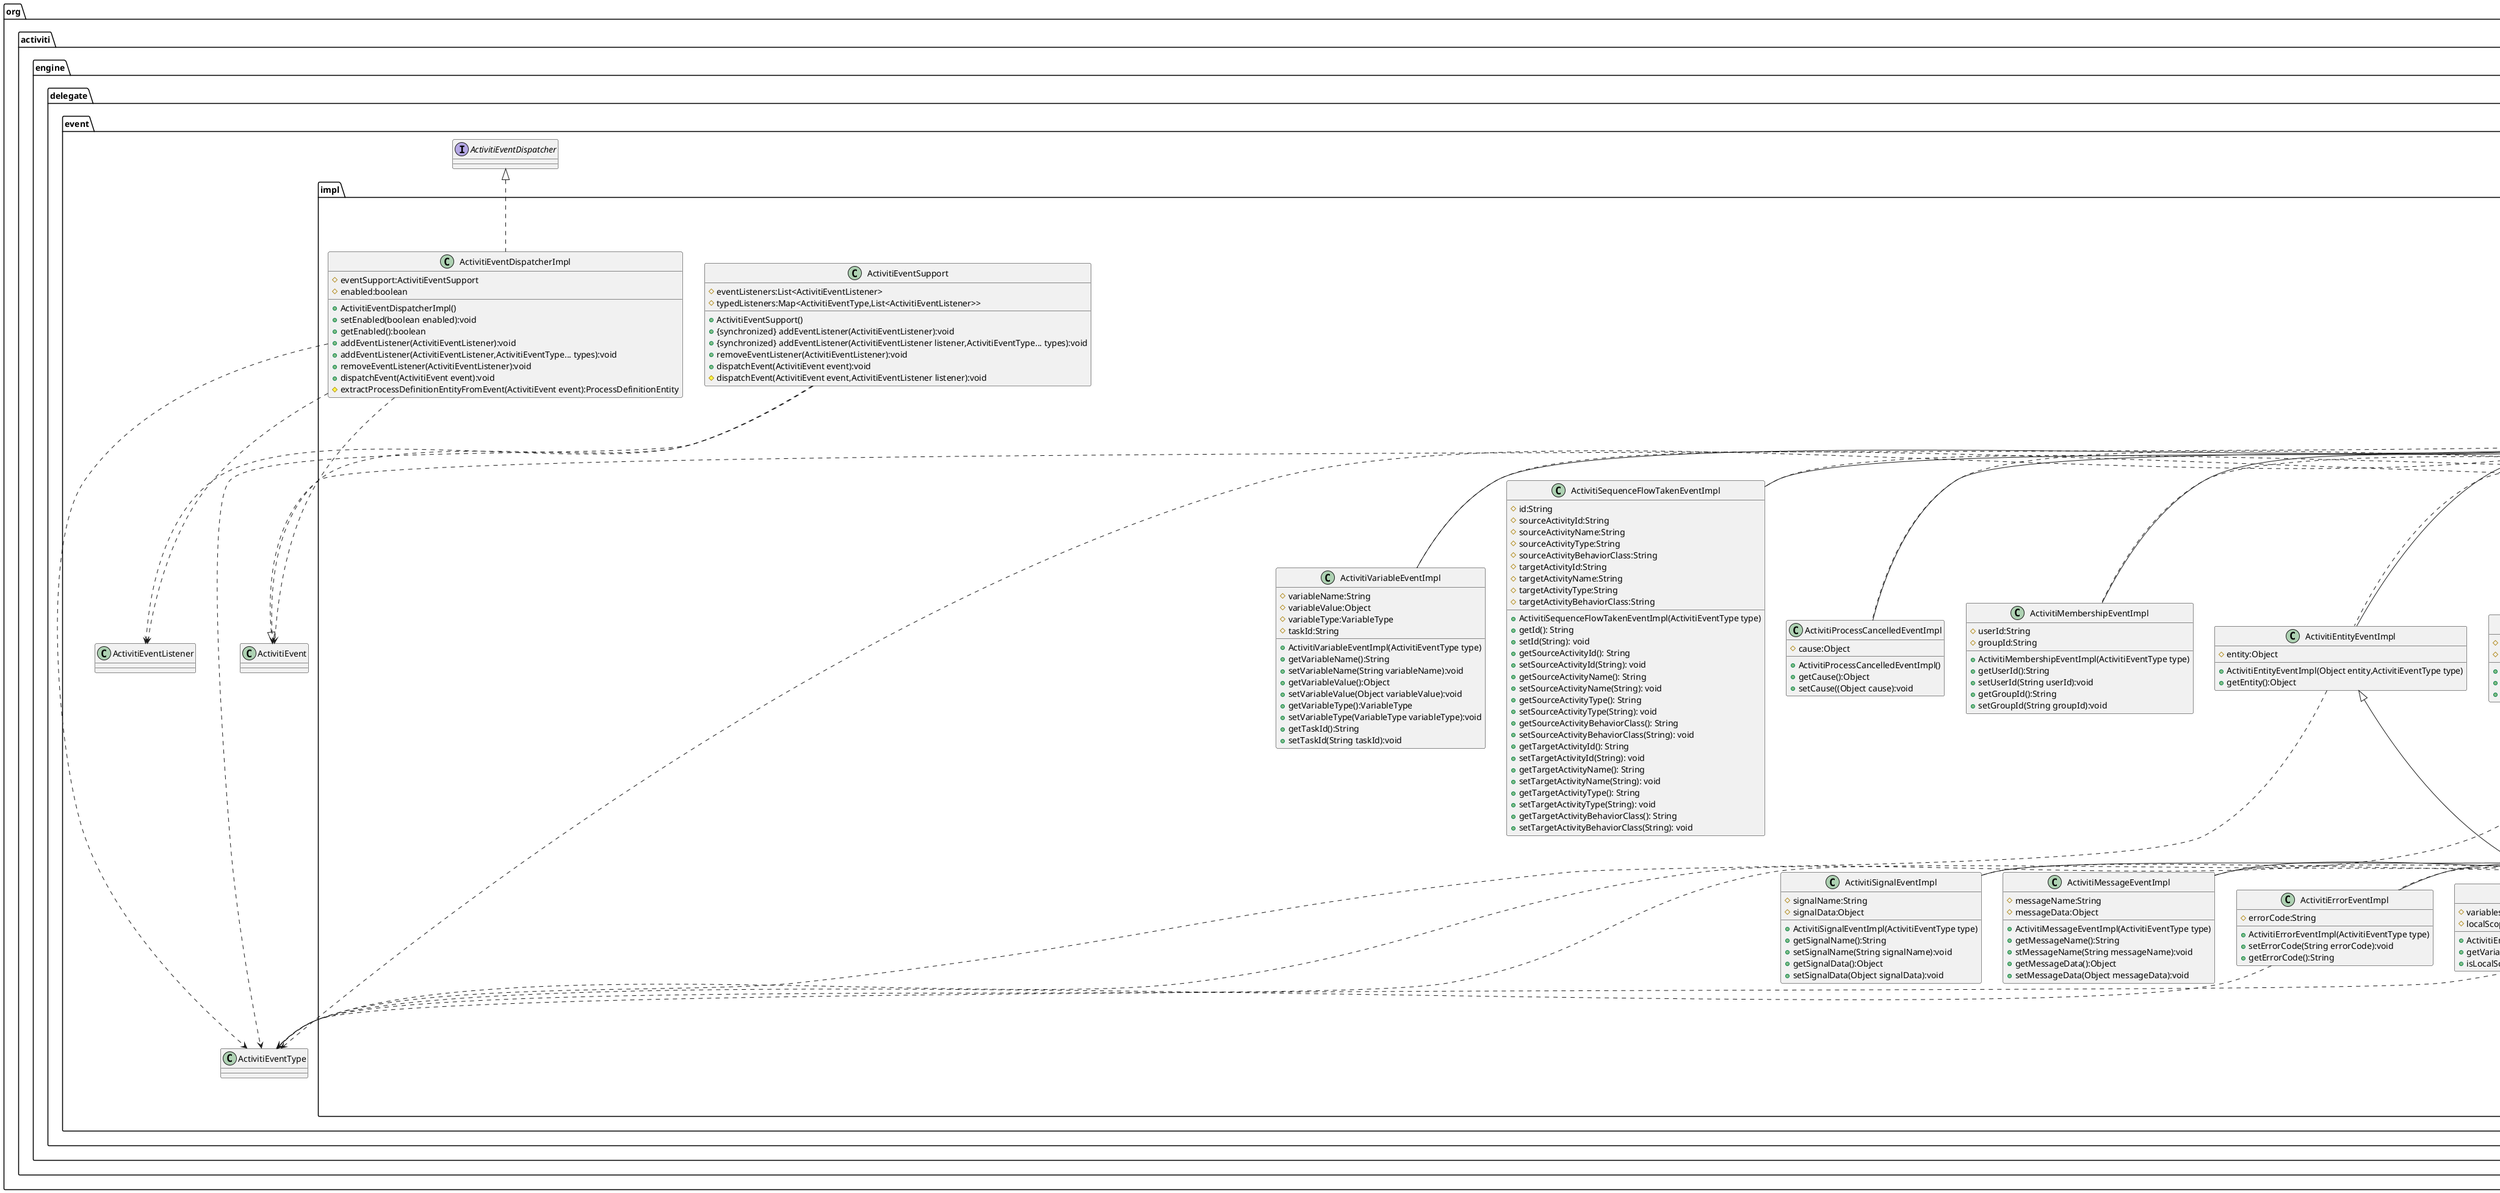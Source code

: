 @startuml
hide @unlinked
package "org.activiti.engine.delegate.event.impl" {
class ActivitiActivityCancelledEventImpl extends ActivitiActivityEventImpl implements org.activiti.engine.delegate.event.ActivitiActivityCancelledEvent {
    # cause:Object
    + ActivitiActivityCancelledEventImpl()
    + setCause(Object cause):void
    + getCause():Object
}
class ActivitiActivityEventImpl extends ActivitiEventImpl implements org.activiti.engine.delegate.event.ActivitiActivityEvent {
    # activityId:String
    # activityName:String
    # activityType:String
    # behaviorClass:String
    + ActivitiActivityEventImpl(ActivitiEventType type)
    + getActivityId():String
    + setActivityId(String activityId):void
    + getActivityName():String
    + setActivityName(String activityName):void
    + getActivityType():String
    + setActivityType(String activityType):void
    + getBehaviorClass():String
    + setBehaviorClass(String behaviorClass):void
}
ActivitiActivityEventImpl ..> org.activiti.engine.delegate.event.ActivitiEventType
class ActivitiEntityEventImpl extends ActivitiEventImpl implements org.activiti.engine.delegate.event.ActivitiEntityEvent {
    # entity:Object
    + ActivitiEntityEventImpl(Object entity,ActivitiEventType type)
    + getEntity():Object
}
ActivitiEntityEventImpl ..> org.activiti.engine.delegate.event.ActivitiEventType
class ActivitiEntityExceptionEventImpl extends ActivitiEventImpl implements org.activiti.engine.delegate.event.ActivitiEntityEvent,org.activiti.engine.delegate.event.ActivitiExceptionEvent {
    # entity:Object
    # cause:Throwable
    + ActivitiEntityExceptionEventImpl(Object entity,ActivitiEventType type,Throwable cause)
    + getEntity():Object
    + getCause():Throwable
}
ActivitiEntityExceptionEventImpl ..> org.activiti.engine.delegate.event.ActivitiEventType
class ActivitiEntityWithVariablesEventImpl extends ActivitiEntityEventImpl implements org.activiti.engine.delegate.event.ActivitiEntityWithVariablesEvent {
    # variables:Map
    # localScope:boolean
    + ActivitiEntityWithVariablesEventImpl(Object entity,Map variables,boolean localScope,ActivitiEventType type)
    + getVariables():Map
    + isLocalScope():boolean
}
ActivitiEntityWithVariablesEventImpl ..> org.activiti.engine.delegate.event.ActivitiEventType
class ActivitiErrorEventImpl extends ActivitiActivityEventImpl implements org.activiti.engine.delegate.event.ActivitiErrorEvent {
    # errorCode:String
    + ActivitiErrorEventImpl(ActivitiEventType type)
    + setErrorCode(String errorCode):void
    + getErrorCode():String
}
ActivitiErrorEventImpl ..> org.activiti.engine.delegate.event.ActivitiEventType
class ActivitiEventBuilder {
    + {static} createGlobalEvent(ActivitiEventType type):org.activiti.engine.delegate.event.ActivitiEvent
    + {static} createEvent(ActivitiEventType type,String executionId,String processInstanceId,String processDefinitionId):org.activiti.engine.delegate.event.ActivitiEvent
    + {static} createEntityEvent(ActivitiEventType type,Object entity):org.activiti.engine.delegate.event.ActivitiEntityEvent
    + {static} createProcessStartedEvent(Object entity,Map variables,boolean localScope):org.activiti.engine.delegate.event.ActivitiProcessStartedEvent
    + {static} createEntityWithVariablesEvent(ActivitiEventType type,Object entity,Map variables,boolean localScope):org.activiti.engine.delegate.event.ActivitiEntityWithVariablesEvent
    + {static} createSequenceFlowTakenEvent(ActivitiEventType type,String sequenceFlowId,String sourceActivityId,String sourceActivityName,String sourceActivityType,String sourceActivityBehaviorClass,String targetActivityId,String targetActivityName,String targetActivityType,String targetActivityBehaviorClass):org.activiti.engine.delegate.event.ActivitiSequenceFlowTakenEvent
    + {static} createEntityEvent(ActivitiEventType type,Object entity,String executionId,String processInstanceId,String processDefinitionId):org.activiti.engine.delegate.event.ActivitiEntityEvent
    + {static} createEntityExceptionEvent(ActivitiEventType type,Object entity,Throwable cause):org.activiti.engine.delegate.event.ActivitiEntityEvent
    + {static} createEntityExceptionEvent(ActivitiEventType type,Object entity,Throwable cause,String executionId,String processInstanceId,String processDefinitionId):org.activiti.engine.delegate.event.ActivitiEntityEvent
    + {static} createActivityEvent(ActivitiEventType type,String activityId,String activityName,String executionId,String processInstanceId,String processDefinitionId,String activityType,String behaviorClass):org.activiti.engine.delegate.event.ActivitiActivityEvent
    + {static} createActivityCancelledEvent(String activityId,String activityName,String executionId,String processInstanceId,String processDefinitionId,String activityType,String behaviorClass,Object cause):org.activiti.engine.delegate.event.ActivitiActivityCancelledEvent
    + {static} createCancelledEvent(String executionId,String processInstanceId,String processDefinitionId,Object cause):org.activiti.engine.delegate.event.ActivitiCancelledEvent
    + createSignalEvent(ActivitiEventType type,String activityId,String signalName,Object signalData,String executionId,String processInstanceId,String processDefinitionId):org.activiti.engine.delegate.event.ActivitiSignalEvent
    + createMessageEvent(ActivitiEventType type,String activityId,String messageName,Object payload,String executionId,String processInstanceId,String processDefinitionId): org.activiti.engine.delegate.event.ActivitiMessageEvent
    + createErrorEvent(ActivitiEventType type,String activityId,String errorCode,String executionId,String processInstanceId,String processDefinitionId): org.activiti.engine.delegate.event.ActivitiErrorEvent
    + createVariableEvent(ActivitiEventType type,String variableName,Object variableValue,VariableType variableType, String taskId, String executionId, String processInstanceId, String processDefinitionId): org.activiti.engine.delegate.event.ActivitiVariableEvent
    + createMembershipEvent(ActivitiEventType type, String groupId, String userId): org.activiti.engine.delegate.event.ActivitiMembershipEvent
    # {static} populateEventWithCurrentContext(ActivitiEventImpl event):void
}
class ActivitiEventDispatcherImpl implements org.activiti.engine.delegate.event.ActivitiEventDispatcher {
    # eventSupport:ActivitiEventSupport
    # enabled:boolean
    + ActivitiEventDispatcherImpl()
    + setEnabled(boolean enabled):void
    + getEnabled():boolean
    + addEventListener(ActivitiEventListener):void
    + addEventListener(ActivitiEventListener,ActivitiEventType... types):void
    + removeEventListener(ActivitiEventListener):void
    + dispatchEvent(ActivitiEvent event):void
    # extractProcessDefinitionEntityFromEvent(ActivitiEvent event):ProcessDefinitionEntity
}
ActivitiEventDispatcherImpl ..> org.activiti.engine.delegate.event.ActivitiEventListener
ActivitiEventDispatcherImpl ..> org.activiti.engine.delegate.event.ActivitiEventType
ActivitiEventDispatcherImpl ..> org.activiti.engine.delegate.event.ActivitiEvent
class ActivitiEventImpl implements org.activiti.engine.delegate.event.ActivitiEvent {
    # type:org.activiti.engine.delegate.event.ActivitiEventType
    # executionId:String
    # processInstanceId:String
    # processDefinitionId:String
    + ActivitiEventImpl(ActivitiEventType type)
    + ActivitiEventImpl(ActivitiEventType type,String executionId,String processInstanceId,String processDefinitionId)
    + getType():ActivitiEventType
    + setType(ActivitiEventType type):void
    + getExecutionId():String
    + setExecutionId(String executionId):void
    + getProcessDefinitionId():String
    + setProcessDefinitionId(String processDefinitionId):void
    + getProcessInstanceId():String
    + setProcessInstanceId(String processInstanceId):void
    + getEngineServices():EngineServices
}
ActivitiEventImpl ..> org.activiti.engine.delegate.event.ActivitiEventType
ActivitiEventImpl ..> org.activiti.engine.EngineServices

class ActivitiEventSupport {
    # eventListeners:List<ActivitiEventListener>
    # typedListeners:Map<ActivitiEventType,List<ActivitiEventListener>>
    + ActivitiEventSupport()
    + {synchronized} addEventListener(ActivitiEventListener):void
    + {synchronized} addEventListener(ActivitiEventListener listener,ActivitiEventType... types):void
    + removeEventListener(ActivitiEventListener):void
    + dispatchEvent(ActivitiEvent event):void
    # dispatchEvent(ActivitiEvent event,ActivitiEventListener listener):void
}
ActivitiEventSupport ..> org.activiti.engine.delegate.event.ActivitiEventListener
ActivitiEventSupport ..> org.activiti.engine.delegate.event.ActivitiEventType
ActivitiEventSupport ..> org.activiti.engine.delegate.event.ActivitiEvent
class ActivitiMembershipEventImpl extends ActivitiEventImpl implements org.activiti.engine.delegate.event.ActivitiMembershipEvent {
    # userId:String
    # groupId:String
    + ActivitiMembershipEventImpl(ActivitiEventType type)
    + getUserId():String
    + setUserId(String userId):void
    + getGroupId():String
    + setGroupId(String groupId):void
}
class ActivitiMessageEventImpl extends ActivitiActivityEventImpl implements org.activiti.engine.delegate.event.ActivitiMessageEvent {
    # messageName:String
    # messageData:Object
    + ActivitiMessageEventImpl(ActivitiEventType type)
    + getMessageName():String
    + stMessageName(String messageName):void
    + getMessageData():Object
    + setMessageData(Object messageData):void
}
class ActivitiProcessCancelledEventImpl extends ActivitiEventImpl implements org.activiti.engine.delegate.event.ActivitiCancelledEvent {
    # cause:Object
    + ActivitiProcessCancelledEventImpl()
    + getCause():Object
    + setCause((Object cause):void
}
class ActivitiProcessStartedEventImpl extends ActivitiEntityWithVariablesEventImpl implements org.activiti.engine.delegate.event.ActivitiProcessStartedEvent {
    # nestedProcessInstanceId:String
    # nestedProcessDefinitionId:String
    + ActivitiProcessStartedEventImpl(Object entity,Map variables,boolean localScope)
    + getNestedProcessInstanceId():String
    + getNestedProcessDefinitionId():String
}
class ActivitiSequenceFlowTakenEventImpl extends ActivitiEventImpl implements org.activiti.engine.delegate.event.ActivitiSequenceFlowTakenEvent {
    # id:String
    # sourceActivityId:String
    # sourceActivityName:String
    # sourceActivityType:String
    # sourceActivityBehaviorClass:String
    # targetActivityId:String
    # targetActivityName:String
    # targetActivityType:String
    # targetActivityBehaviorClass:String
    + ActivitiSequenceFlowTakenEventImpl(ActivitiEventType type)
    + getId(): String
    + setId(String): void
    + getSourceActivityId(): String
    + setSourceActivityId(String): void
    + getSourceActivityName(): String
    + setSourceActivityName(String): void
    + getSourceActivityType(): String
    + setSourceActivityType(String): void
    + getSourceActivityBehaviorClass(): String
    + setSourceActivityBehaviorClass(String): void
    + getTargetActivityId(): String
    + setTargetActivityId(String): void
    + getTargetActivityName(): String
    + setTargetActivityName(String): void
    + getTargetActivityType(): String
    + setTargetActivityType(String): void
    + getTargetActivityBehaviorClass(): String
    + setTargetActivityBehaviorClass(String): void
}
class ActivitiSignalEventImpl extends ActivitiActivityEventImpl implements org.activiti.engine.delegate.event.ActivitiSignalEvent {
    # signalName:String
    # signalData:Object
    + ActivitiSignalEventImpl(ActivitiEventType type)
    + getSignalName():String
    + setSignalName(String signalName):void
    + getSignalData():Object
    + setSignalData(Object signalData):void
}
class ActivitiVariableEventImpl extends ActivitiEventImpl implements org.activiti.engine.delegate.event.ActivitiVariableEvent {
    # variableName:String
    # variableValue:Object
    # variableType:VariableType
    # taskId:String
    + ActivitiVariableEventImpl(ActivitiEventType type)
    + getVariableName():String
    + setVariableName(String variableName):void
    + getVariableValue():Object
    + setVariableValue(Object variableValue):void
    + getVariableType():VariableType
    + setVariableType(VariableType variableType):void
    + getTaskId():String
    + setTaskId(String taskId):void
}
}
/' package finished '/
@enduml